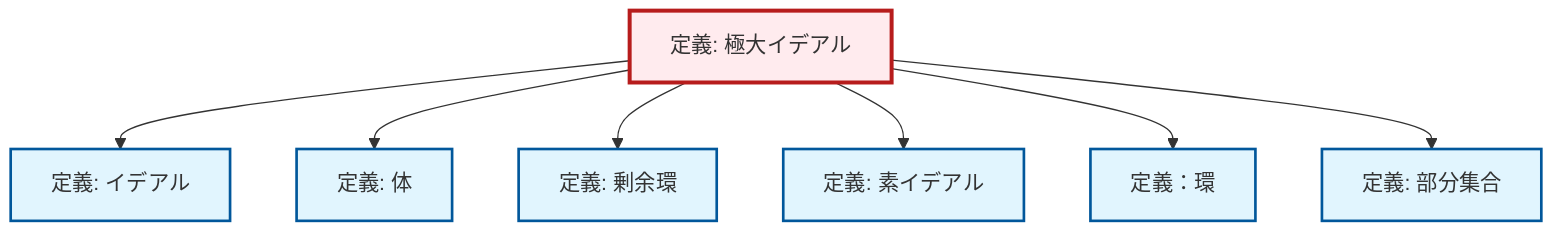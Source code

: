 graph TD
    classDef definition fill:#e1f5fe,stroke:#01579b,stroke-width:2px
    classDef theorem fill:#f3e5f5,stroke:#4a148c,stroke-width:2px
    classDef axiom fill:#fff3e0,stroke:#e65100,stroke-width:2px
    classDef example fill:#e8f5e9,stroke:#1b5e20,stroke-width:2px
    classDef current fill:#ffebee,stroke:#b71c1c,stroke-width:3px
    def-quotient-ring["定義: 剰余環"]:::definition
    def-ideal["定義: イデアル"]:::definition
    def-ring["定義：環"]:::definition
    def-subset["定義: 部分集合"]:::definition
    def-prime-ideal["定義: 素イデアル"]:::definition
    def-field["定義: 体"]:::definition
    def-maximal-ideal["定義: 極大イデアル"]:::definition
    def-maximal-ideal --> def-ideal
    def-maximal-ideal --> def-field
    def-maximal-ideal --> def-quotient-ring
    def-maximal-ideal --> def-prime-ideal
    def-maximal-ideal --> def-ring
    def-maximal-ideal --> def-subset
    class def-maximal-ideal current